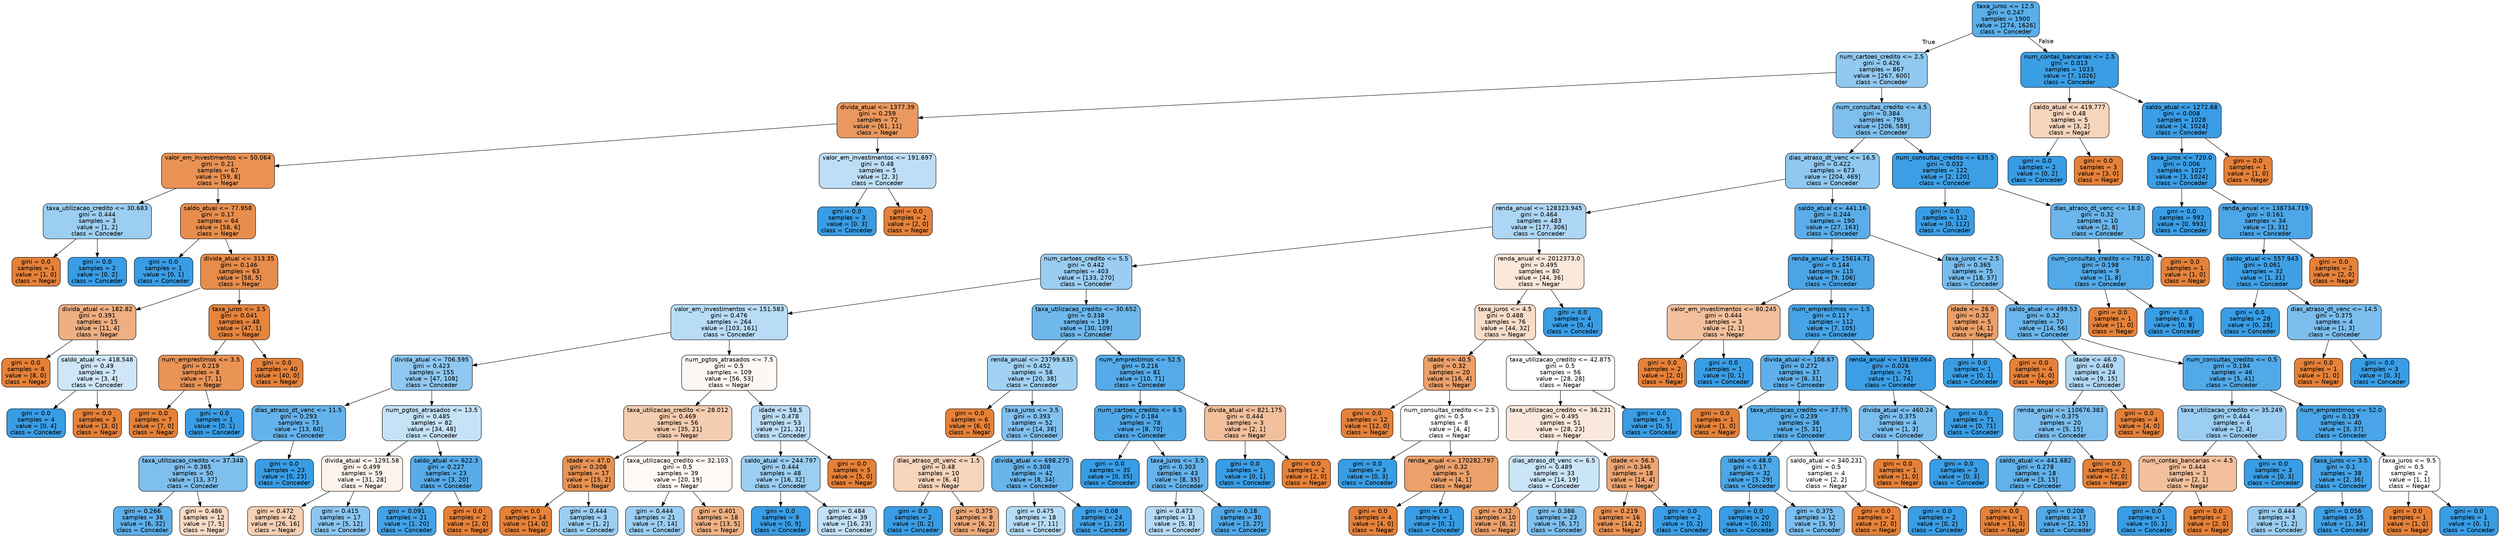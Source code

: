 digraph Tree {
node [shape=box, style="filled, rounded", color="black", fontname=helvetica] ;
edge [fontname=helvetica] ;
0 [label="taxa_juros <= 12.5\ngini = 0.247\nsamples = 1900\nvalue = [274, 1626]\nclass = Conceder", fillcolor="#5aaee9"] ;
1 [label="num_cartoes_credito <= 2.5\ngini = 0.426\nsamples = 867\nvalue = [267, 600]\nclass = Conceder", fillcolor="#91c9f1"] ;
0 -> 1 [labeldistance=2.5, labelangle=45, headlabel="True"] ;
2 [label="divida_atual <= 1377.39\ngini = 0.259\nsamples = 72\nvalue = [61, 11]\nclass = Negar", fillcolor="#ea985d"] ;
1 -> 2 ;
3 [label="valor_em_investimentos <= 50.064\ngini = 0.21\nsamples = 67\nvalue = [59, 8]\nclass = Negar", fillcolor="#e99254"] ;
2 -> 3 ;
4 [label="taxa_utilizacao_credito <= 30.683\ngini = 0.444\nsamples = 3\nvalue = [1, 2]\nclass = Conceder", fillcolor="#9ccef2"] ;
3 -> 4 ;
5 [label="gini = 0.0\nsamples = 1\nvalue = [1, 0]\nclass = Negar", fillcolor="#e58139"] ;
4 -> 5 ;
6 [label="gini = 0.0\nsamples = 2\nvalue = [0, 2]\nclass = Conceder", fillcolor="#399de5"] ;
4 -> 6 ;
7 [label="saldo_atual <= 77.958\ngini = 0.17\nsamples = 64\nvalue = [58, 6]\nclass = Negar", fillcolor="#e88e4d"] ;
3 -> 7 ;
8 [label="gini = 0.0\nsamples = 1\nvalue = [0, 1]\nclass = Conceder", fillcolor="#399de5"] ;
7 -> 8 ;
9 [label="divida_atual <= 313.35\ngini = 0.146\nsamples = 63\nvalue = [58, 5]\nclass = Negar", fillcolor="#e78c4a"] ;
7 -> 9 ;
10 [label="divida_atual <= 182.82\ngini = 0.391\nsamples = 15\nvalue = [11, 4]\nclass = Negar", fillcolor="#eeaf81"] ;
9 -> 10 ;
11 [label="gini = 0.0\nsamples = 8\nvalue = [8, 0]\nclass = Negar", fillcolor="#e58139"] ;
10 -> 11 ;
12 [label="saldo_atual <= 418.548\ngini = 0.49\nsamples = 7\nvalue = [3, 4]\nclass = Conceder", fillcolor="#cee6f8"] ;
10 -> 12 ;
13 [label="gini = 0.0\nsamples = 4\nvalue = [0, 4]\nclass = Conceder", fillcolor="#399de5"] ;
12 -> 13 ;
14 [label="gini = 0.0\nsamples = 3\nvalue = [3, 0]\nclass = Negar", fillcolor="#e58139"] ;
12 -> 14 ;
15 [label="taxa_juros <= 3.5\ngini = 0.041\nsamples = 48\nvalue = [47, 1]\nclass = Negar", fillcolor="#e6843d"] ;
9 -> 15 ;
16 [label="num_emprestimos <= 3.5\ngini = 0.219\nsamples = 8\nvalue = [7, 1]\nclass = Negar", fillcolor="#e99355"] ;
15 -> 16 ;
17 [label="gini = 0.0\nsamples = 7\nvalue = [7, 0]\nclass = Negar", fillcolor="#e58139"] ;
16 -> 17 ;
18 [label="gini = 0.0\nsamples = 1\nvalue = [0, 1]\nclass = Conceder", fillcolor="#399de5"] ;
16 -> 18 ;
19 [label="gini = 0.0\nsamples = 40\nvalue = [40, 0]\nclass = Negar", fillcolor="#e58139"] ;
15 -> 19 ;
20 [label="valor_em_investimentos <= 191.697\ngini = 0.48\nsamples = 5\nvalue = [2, 3]\nclass = Conceder", fillcolor="#bddef6"] ;
2 -> 20 ;
21 [label="gini = 0.0\nsamples = 3\nvalue = [0, 3]\nclass = Conceder", fillcolor="#399de5"] ;
20 -> 21 ;
22 [label="gini = 0.0\nsamples = 2\nvalue = [2, 0]\nclass = Negar", fillcolor="#e58139"] ;
20 -> 22 ;
23 [label="num_consultas_credito <= 4.5\ngini = 0.384\nsamples = 795\nvalue = [206, 589]\nclass = Conceder", fillcolor="#7ebfee"] ;
1 -> 23 ;
24 [label="dias_atraso_dt_venc <= 16.5\ngini = 0.422\nsamples = 673\nvalue = [204, 469]\nclass = Conceder", fillcolor="#8fc8f0"] ;
23 -> 24 ;
25 [label="renda_anual <= 128323.945\ngini = 0.464\nsamples = 483\nvalue = [177, 306]\nclass = Conceder", fillcolor="#acd6f4"] ;
24 -> 25 ;
26 [label="num_cartoes_credito <= 5.5\ngini = 0.442\nsamples = 403\nvalue = [133, 270]\nclass = Conceder", fillcolor="#9bcdf2"] ;
25 -> 26 ;
27 [label="valor_em_investimentos <= 151.583\ngini = 0.476\nsamples = 264\nvalue = [103, 161]\nclass = Conceder", fillcolor="#b8dcf6"] ;
26 -> 27 ;
28 [label="divida_atual <= 706.595\ngini = 0.423\nsamples = 155\nvalue = [47, 108]\nclass = Conceder", fillcolor="#8fc8f0"] ;
27 -> 28 ;
29 [label="dias_atraso_dt_venc <= 11.5\ngini = 0.293\nsamples = 73\nvalue = [13, 60]\nclass = Conceder", fillcolor="#64b2eb"] ;
28 -> 29 ;
30 [label="taxa_utilizacao_credito <= 37.348\ngini = 0.385\nsamples = 50\nvalue = [13, 37]\nclass = Conceder", fillcolor="#7fbfee"] ;
29 -> 30 ;
31 [label="gini = 0.266\nsamples = 38\nvalue = [6, 32]\nclass = Conceder", fillcolor="#5eafea"] ;
30 -> 31 ;
32 [label="gini = 0.486\nsamples = 12\nvalue = [7, 5]\nclass = Negar", fillcolor="#f8dbc6"] ;
30 -> 32 ;
33 [label="gini = 0.0\nsamples = 23\nvalue = [0, 23]\nclass = Conceder", fillcolor="#399de5"] ;
29 -> 33 ;
34 [label="num_pgtos_atrasados <= 13.5\ngini = 0.485\nsamples = 82\nvalue = [34, 48]\nclass = Conceder", fillcolor="#c5e2f7"] ;
28 -> 34 ;
35 [label="divida_atual <= 1291.58\ngini = 0.499\nsamples = 59\nvalue = [31, 28]\nclass = Negar", fillcolor="#fcf3ec"] ;
34 -> 35 ;
36 [label="gini = 0.472\nsamples = 42\nvalue = [26, 16]\nclass = Negar", fillcolor="#f5cfb3"] ;
35 -> 36 ;
37 [label="gini = 0.415\nsamples = 17\nvalue = [5, 12]\nclass = Conceder", fillcolor="#8bc6f0"] ;
35 -> 37 ;
38 [label="saldo_atual <= 622.3\ngini = 0.227\nsamples = 23\nvalue = [3, 20]\nclass = Conceder", fillcolor="#57ace9"] ;
34 -> 38 ;
39 [label="gini = 0.091\nsamples = 21\nvalue = [1, 20]\nclass = Conceder", fillcolor="#43a2e6"] ;
38 -> 39 ;
40 [label="gini = 0.0\nsamples = 2\nvalue = [2, 0]\nclass = Negar", fillcolor="#e58139"] ;
38 -> 40 ;
41 [label="num_pgtos_atrasados <= 7.5\ngini = 0.5\nsamples = 109\nvalue = [56, 53]\nclass = Negar", fillcolor="#fef8f4"] ;
27 -> 41 ;
42 [label="taxa_utilizacao_credito <= 28.012\ngini = 0.469\nsamples = 56\nvalue = [35, 21]\nclass = Negar", fillcolor="#f5cdb0"] ;
41 -> 42 ;
43 [label="idade <= 47.0\ngini = 0.208\nsamples = 17\nvalue = [15, 2]\nclass = Negar", fillcolor="#e89253"] ;
42 -> 43 ;
44 [label="gini = 0.0\nsamples = 14\nvalue = [14, 0]\nclass = Negar", fillcolor="#e58139"] ;
43 -> 44 ;
45 [label="gini = 0.444\nsamples = 3\nvalue = [1, 2]\nclass = Conceder", fillcolor="#9ccef2"] ;
43 -> 45 ;
46 [label="taxa_utilizacao_credito <= 32.103\ngini = 0.5\nsamples = 39\nvalue = [20, 19]\nclass = Negar", fillcolor="#fef9f5"] ;
42 -> 46 ;
47 [label="gini = 0.444\nsamples = 21\nvalue = [7, 14]\nclass = Conceder", fillcolor="#9ccef2"] ;
46 -> 47 ;
48 [label="gini = 0.401\nsamples = 18\nvalue = [13, 5]\nclass = Negar", fillcolor="#efb185"] ;
46 -> 48 ;
49 [label="idade <= 58.5\ngini = 0.478\nsamples = 53\nvalue = [21, 32]\nclass = Conceder", fillcolor="#bbddf6"] ;
41 -> 49 ;
50 [label="saldo_atual <= 244.797\ngini = 0.444\nsamples = 48\nvalue = [16, 32]\nclass = Conceder", fillcolor="#9ccef2"] ;
49 -> 50 ;
51 [label="gini = 0.0\nsamples = 9\nvalue = [0, 9]\nclass = Conceder", fillcolor="#399de5"] ;
50 -> 51 ;
52 [label="gini = 0.484\nsamples = 39\nvalue = [16, 23]\nclass = Conceder", fillcolor="#c3e1f7"] ;
50 -> 52 ;
53 [label="gini = 0.0\nsamples = 5\nvalue = [5, 0]\nclass = Negar", fillcolor="#e58139"] ;
49 -> 53 ;
54 [label="taxa_utilizacao_credito <= 30.652\ngini = 0.338\nsamples = 139\nvalue = [30, 109]\nclass = Conceder", fillcolor="#6fb8ec"] ;
26 -> 54 ;
55 [label="renda_anual <= 23799.635\ngini = 0.452\nsamples = 58\nvalue = [20, 38]\nclass = Conceder", fillcolor="#a1d1f3"] ;
54 -> 55 ;
56 [label="gini = 0.0\nsamples = 6\nvalue = [6, 0]\nclass = Negar", fillcolor="#e58139"] ;
55 -> 56 ;
57 [label="taxa_juros <= 3.5\ngini = 0.393\nsamples = 52\nvalue = [14, 38]\nclass = Conceder", fillcolor="#82c1ef"] ;
55 -> 57 ;
58 [label="dias_atraso_dt_venc <= 1.5\ngini = 0.48\nsamples = 10\nvalue = [6, 4]\nclass = Negar", fillcolor="#f6d5bd"] ;
57 -> 58 ;
59 [label="gini = 0.0\nsamples = 2\nvalue = [0, 2]\nclass = Conceder", fillcolor="#399de5"] ;
58 -> 59 ;
60 [label="gini = 0.375\nsamples = 8\nvalue = [6, 2]\nclass = Negar", fillcolor="#eeab7b"] ;
58 -> 60 ;
61 [label="divida_atual <= 698.275\ngini = 0.308\nsamples = 42\nvalue = [8, 34]\nclass = Conceder", fillcolor="#68b4eb"] ;
57 -> 61 ;
62 [label="gini = 0.475\nsamples = 18\nvalue = [7, 11]\nclass = Conceder", fillcolor="#b7dbf6"] ;
61 -> 62 ;
63 [label="gini = 0.08\nsamples = 24\nvalue = [1, 23]\nclass = Conceder", fillcolor="#42a1e6"] ;
61 -> 63 ;
64 [label="num_emprestimos <= 52.5\ngini = 0.216\nsamples = 81\nvalue = [10, 71]\nclass = Conceder", fillcolor="#55abe9"] ;
54 -> 64 ;
65 [label="num_cartoes_credito <= 6.5\ngini = 0.184\nsamples = 78\nvalue = [8, 70]\nclass = Conceder", fillcolor="#50a8e8"] ;
64 -> 65 ;
66 [label="gini = 0.0\nsamples = 35\nvalue = [0, 35]\nclass = Conceder", fillcolor="#399de5"] ;
65 -> 66 ;
67 [label="taxa_juros <= 3.5\ngini = 0.303\nsamples = 43\nvalue = [8, 35]\nclass = Conceder", fillcolor="#66b3eb"] ;
65 -> 67 ;
68 [label="gini = 0.473\nsamples = 13\nvalue = [5, 8]\nclass = Conceder", fillcolor="#b5daf5"] ;
67 -> 68 ;
69 [label="gini = 0.18\nsamples = 30\nvalue = [3, 27]\nclass = Conceder", fillcolor="#4fa8e8"] ;
67 -> 69 ;
70 [label="divida_atual <= 821.175\ngini = 0.444\nsamples = 3\nvalue = [2, 1]\nclass = Negar", fillcolor="#f2c09c"] ;
64 -> 70 ;
71 [label="gini = 0.0\nsamples = 1\nvalue = [0, 1]\nclass = Conceder", fillcolor="#399de5"] ;
70 -> 71 ;
72 [label="gini = 0.0\nsamples = 2\nvalue = [2, 0]\nclass = Negar", fillcolor="#e58139"] ;
70 -> 72 ;
73 [label="renda_anual <= 2012373.0\ngini = 0.495\nsamples = 80\nvalue = [44, 36]\nclass = Negar", fillcolor="#fae8db"] ;
25 -> 73 ;
74 [label="taxa_juros <= 4.5\ngini = 0.488\nsamples = 76\nvalue = [44, 32]\nclass = Negar", fillcolor="#f8ddc9"] ;
73 -> 74 ;
75 [label="idade <= 40.5\ngini = 0.32\nsamples = 20\nvalue = [16, 4]\nclass = Negar", fillcolor="#eca06a"] ;
74 -> 75 ;
76 [label="gini = 0.0\nsamples = 12\nvalue = [12, 0]\nclass = Negar", fillcolor="#e58139"] ;
75 -> 76 ;
77 [label="num_consultas_credito <= 2.5\ngini = 0.5\nsamples = 8\nvalue = [4, 4]\nclass = Negar", fillcolor="#ffffff"] ;
75 -> 77 ;
78 [label="gini = 0.0\nsamples = 3\nvalue = [0, 3]\nclass = Conceder", fillcolor="#399de5"] ;
77 -> 78 ;
79 [label="renda_anual <= 170282.797\ngini = 0.32\nsamples = 5\nvalue = [4, 1]\nclass = Negar", fillcolor="#eca06a"] ;
77 -> 79 ;
80 [label="gini = 0.0\nsamples = 4\nvalue = [4, 0]\nclass = Negar", fillcolor="#e58139"] ;
79 -> 80 ;
81 [label="gini = 0.0\nsamples = 1\nvalue = [0, 1]\nclass = Conceder", fillcolor="#399de5"] ;
79 -> 81 ;
82 [label="taxa_utilizacao_credito <= 42.875\ngini = 0.5\nsamples = 56\nvalue = [28, 28]\nclass = Negar", fillcolor="#ffffff"] ;
74 -> 82 ;
83 [label="taxa_utilizacao_credito <= 36.231\ngini = 0.495\nsamples = 51\nvalue = [28, 23]\nclass = Negar", fillcolor="#fae8dc"] ;
82 -> 83 ;
84 [label="dias_atraso_dt_venc <= 6.5\ngini = 0.489\nsamples = 33\nvalue = [14, 19]\nclass = Conceder", fillcolor="#cbe5f8"] ;
83 -> 84 ;
85 [label="gini = 0.32\nsamples = 10\nvalue = [8, 2]\nclass = Negar", fillcolor="#eca06a"] ;
84 -> 85 ;
86 [label="gini = 0.386\nsamples = 23\nvalue = [6, 17]\nclass = Conceder", fillcolor="#7fc0ee"] ;
84 -> 86 ;
87 [label="idade <= 56.5\ngini = 0.346\nsamples = 18\nvalue = [14, 4]\nclass = Negar", fillcolor="#eca572"] ;
83 -> 87 ;
88 [label="gini = 0.219\nsamples = 16\nvalue = [14, 2]\nclass = Negar", fillcolor="#e99355"] ;
87 -> 88 ;
89 [label="gini = 0.0\nsamples = 2\nvalue = [0, 2]\nclass = Conceder", fillcolor="#399de5"] ;
87 -> 89 ;
90 [label="gini = 0.0\nsamples = 5\nvalue = [0, 5]\nclass = Conceder", fillcolor="#399de5"] ;
82 -> 90 ;
91 [label="gini = 0.0\nsamples = 4\nvalue = [0, 4]\nclass = Conceder", fillcolor="#399de5"] ;
73 -> 91 ;
92 [label="saldo_atual <= 441.16\ngini = 0.244\nsamples = 190\nvalue = [27, 163]\nclass = Conceder", fillcolor="#5aade9"] ;
24 -> 92 ;
93 [label="renda_anual <= 15614.71\ngini = 0.144\nsamples = 115\nvalue = [9, 106]\nclass = Conceder", fillcolor="#4aa5e7"] ;
92 -> 93 ;
94 [label="valor_em_investimentos <= 80.245\ngini = 0.444\nsamples = 3\nvalue = [2, 1]\nclass = Negar", fillcolor="#f2c09c"] ;
93 -> 94 ;
95 [label="gini = 0.0\nsamples = 2\nvalue = [2, 0]\nclass = Negar", fillcolor="#e58139"] ;
94 -> 95 ;
96 [label="gini = 0.0\nsamples = 1\nvalue = [0, 1]\nclass = Conceder", fillcolor="#399de5"] ;
94 -> 96 ;
97 [label="num_emprestimos <= 1.5\ngini = 0.117\nsamples = 112\nvalue = [7, 105]\nclass = Conceder", fillcolor="#46a4e7"] ;
93 -> 97 ;
98 [label="divida_atual <= 108.67\ngini = 0.272\nsamples = 37\nvalue = [6, 31]\nclass = Conceder", fillcolor="#5fb0ea"] ;
97 -> 98 ;
99 [label="gini = 0.0\nsamples = 1\nvalue = [1, 0]\nclass = Negar", fillcolor="#e58139"] ;
98 -> 99 ;
100 [label="taxa_utilizacao_credito <= 37.75\ngini = 0.239\nsamples = 36\nvalue = [5, 31]\nclass = Conceder", fillcolor="#59ade9"] ;
98 -> 100 ;
101 [label="idade <= 48.0\ngini = 0.17\nsamples = 32\nvalue = [3, 29]\nclass = Conceder", fillcolor="#4da7e8"] ;
100 -> 101 ;
102 [label="gini = 0.0\nsamples = 20\nvalue = [0, 20]\nclass = Conceder", fillcolor="#399de5"] ;
101 -> 102 ;
103 [label="gini = 0.375\nsamples = 12\nvalue = [3, 9]\nclass = Conceder", fillcolor="#7bbeee"] ;
101 -> 103 ;
104 [label="saldo_atual <= 340.231\ngini = 0.5\nsamples = 4\nvalue = [2, 2]\nclass = Negar", fillcolor="#ffffff"] ;
100 -> 104 ;
105 [label="gini = 0.0\nsamples = 2\nvalue = [2, 0]\nclass = Negar", fillcolor="#e58139"] ;
104 -> 105 ;
106 [label="gini = 0.0\nsamples = 2\nvalue = [0, 2]\nclass = Conceder", fillcolor="#399de5"] ;
104 -> 106 ;
107 [label="renda_anual <= 18199.064\ngini = 0.026\nsamples = 75\nvalue = [1, 74]\nclass = Conceder", fillcolor="#3c9ee5"] ;
97 -> 107 ;
108 [label="divida_atual <= 460.24\ngini = 0.375\nsamples = 4\nvalue = [1, 3]\nclass = Conceder", fillcolor="#7bbeee"] ;
107 -> 108 ;
109 [label="gini = 0.0\nsamples = 1\nvalue = [1, 0]\nclass = Negar", fillcolor="#e58139"] ;
108 -> 109 ;
110 [label="gini = 0.0\nsamples = 3\nvalue = [0, 3]\nclass = Conceder", fillcolor="#399de5"] ;
108 -> 110 ;
111 [label="gini = 0.0\nsamples = 71\nvalue = [0, 71]\nclass = Conceder", fillcolor="#399de5"] ;
107 -> 111 ;
112 [label="taxa_juros <= 2.5\ngini = 0.365\nsamples = 75\nvalue = [18, 57]\nclass = Conceder", fillcolor="#78bced"] ;
92 -> 112 ;
113 [label="idade <= 26.5\ngini = 0.32\nsamples = 5\nvalue = [4, 1]\nclass = Negar", fillcolor="#eca06a"] ;
112 -> 113 ;
114 [label="gini = 0.0\nsamples = 1\nvalue = [0, 1]\nclass = Conceder", fillcolor="#399de5"] ;
113 -> 114 ;
115 [label="gini = 0.0\nsamples = 4\nvalue = [4, 0]\nclass = Negar", fillcolor="#e58139"] ;
113 -> 115 ;
116 [label="saldo_atual <= 499.53\ngini = 0.32\nsamples = 70\nvalue = [14, 56]\nclass = Conceder", fillcolor="#6ab6ec"] ;
112 -> 116 ;
117 [label="idade <= 46.0\ngini = 0.469\nsamples = 24\nvalue = [9, 15]\nclass = Conceder", fillcolor="#b0d8f5"] ;
116 -> 117 ;
118 [label="renda_anual <= 110676.383\ngini = 0.375\nsamples = 20\nvalue = [5, 15]\nclass = Conceder", fillcolor="#7bbeee"] ;
117 -> 118 ;
119 [label="saldo_atual <= 441.682\ngini = 0.278\nsamples = 18\nvalue = [3, 15]\nclass = Conceder", fillcolor="#61b1ea"] ;
118 -> 119 ;
120 [label="gini = 0.0\nsamples = 1\nvalue = [1, 0]\nclass = Negar", fillcolor="#e58139"] ;
119 -> 120 ;
121 [label="gini = 0.208\nsamples = 17\nvalue = [2, 15]\nclass = Conceder", fillcolor="#53aae8"] ;
119 -> 121 ;
122 [label="gini = 0.0\nsamples = 2\nvalue = [2, 0]\nclass = Negar", fillcolor="#e58139"] ;
118 -> 122 ;
123 [label="gini = 0.0\nsamples = 4\nvalue = [4, 0]\nclass = Negar", fillcolor="#e58139"] ;
117 -> 123 ;
124 [label="num_consultas_credito <= 0.5\ngini = 0.194\nsamples = 46\nvalue = [5, 41]\nclass = Conceder", fillcolor="#51a9e8"] ;
116 -> 124 ;
125 [label="taxa_utilizacao_credito <= 35.249\ngini = 0.444\nsamples = 6\nvalue = [2, 4]\nclass = Conceder", fillcolor="#9ccef2"] ;
124 -> 125 ;
126 [label="num_contas_bancarias <= 4.5\ngini = 0.444\nsamples = 3\nvalue = [2, 1]\nclass = Negar", fillcolor="#f2c09c"] ;
125 -> 126 ;
127 [label="gini = 0.0\nsamples = 1\nvalue = [0, 1]\nclass = Conceder", fillcolor="#399de5"] ;
126 -> 127 ;
128 [label="gini = 0.0\nsamples = 2\nvalue = [2, 0]\nclass = Negar", fillcolor="#e58139"] ;
126 -> 128 ;
129 [label="gini = 0.0\nsamples = 3\nvalue = [0, 3]\nclass = Conceder", fillcolor="#399de5"] ;
125 -> 129 ;
130 [label="num_emprestimos <= 52.0\ngini = 0.139\nsamples = 40\nvalue = [3, 37]\nclass = Conceder", fillcolor="#49a5e7"] ;
124 -> 130 ;
131 [label="taxa_juros <= 3.5\ngini = 0.1\nsamples = 38\nvalue = [2, 36]\nclass = Conceder", fillcolor="#44a2e6"] ;
130 -> 131 ;
132 [label="gini = 0.444\nsamples = 3\nvalue = [1, 2]\nclass = Conceder", fillcolor="#9ccef2"] ;
131 -> 132 ;
133 [label="gini = 0.056\nsamples = 35\nvalue = [1, 34]\nclass = Conceder", fillcolor="#3fa0e6"] ;
131 -> 133 ;
134 [label="taxa_juros <= 9.5\ngini = 0.5\nsamples = 2\nvalue = [1, 1]\nclass = Negar", fillcolor="#ffffff"] ;
130 -> 134 ;
135 [label="gini = 0.0\nsamples = 1\nvalue = [1, 0]\nclass = Negar", fillcolor="#e58139"] ;
134 -> 135 ;
136 [label="gini = 0.0\nsamples = 1\nvalue = [0, 1]\nclass = Conceder", fillcolor="#399de5"] ;
134 -> 136 ;
137 [label="num_consultas_credito <= 635.5\ngini = 0.032\nsamples = 122\nvalue = [2, 120]\nclass = Conceder", fillcolor="#3c9fe5"] ;
23 -> 137 ;
138 [label="gini = 0.0\nsamples = 112\nvalue = [0, 112]\nclass = Conceder", fillcolor="#399de5"] ;
137 -> 138 ;
139 [label="dias_atraso_dt_venc <= 18.0\ngini = 0.32\nsamples = 10\nvalue = [2, 8]\nclass = Conceder", fillcolor="#6ab6ec"] ;
137 -> 139 ;
140 [label="num_consultas_credito <= 791.0\ngini = 0.198\nsamples = 9\nvalue = [1, 8]\nclass = Conceder", fillcolor="#52a9e8"] ;
139 -> 140 ;
141 [label="gini = 0.0\nsamples = 1\nvalue = [1, 0]\nclass = Negar", fillcolor="#e58139"] ;
140 -> 141 ;
142 [label="gini = 0.0\nsamples = 8\nvalue = [0, 8]\nclass = Conceder", fillcolor="#399de5"] ;
140 -> 142 ;
143 [label="gini = 0.0\nsamples = 1\nvalue = [1, 0]\nclass = Negar", fillcolor="#e58139"] ;
139 -> 143 ;
144 [label="num_contas_bancarias <= 2.5\ngini = 0.013\nsamples = 1033\nvalue = [7, 1026]\nclass = Conceder", fillcolor="#3a9ee5"] ;
0 -> 144 [labeldistance=2.5, labelangle=-45, headlabel="False"] ;
145 [label="saldo_atual <= 419.777\ngini = 0.48\nsamples = 5\nvalue = [3, 2]\nclass = Negar", fillcolor="#f6d5bd"] ;
144 -> 145 ;
146 [label="gini = 0.0\nsamples = 2\nvalue = [0, 2]\nclass = Conceder", fillcolor="#399de5"] ;
145 -> 146 ;
147 [label="gini = 0.0\nsamples = 3\nvalue = [3, 0]\nclass = Negar", fillcolor="#e58139"] ;
145 -> 147 ;
148 [label="saldo_atual <= 1272.68\ngini = 0.008\nsamples = 1028\nvalue = [4, 1024]\nclass = Conceder", fillcolor="#3a9de5"] ;
144 -> 148 ;
149 [label="taxa_juros <= 720.0\ngini = 0.006\nsamples = 1027\nvalue = [3, 1024]\nclass = Conceder", fillcolor="#3a9de5"] ;
148 -> 149 ;
150 [label="gini = 0.0\nsamples = 993\nvalue = [0, 993]\nclass = Conceder", fillcolor="#399de5"] ;
149 -> 150 ;
151 [label="renda_anual <= 138734.719\ngini = 0.161\nsamples = 34\nvalue = [3, 31]\nclass = Conceder", fillcolor="#4ca6e8"] ;
149 -> 151 ;
152 [label="saldo_atual <= 557.943\ngini = 0.061\nsamples = 32\nvalue = [1, 31]\nclass = Conceder", fillcolor="#3fa0e6"] ;
151 -> 152 ;
153 [label="gini = 0.0\nsamples = 28\nvalue = [0, 28]\nclass = Conceder", fillcolor="#399de5"] ;
152 -> 153 ;
154 [label="dias_atraso_dt_venc <= 14.5\ngini = 0.375\nsamples = 4\nvalue = [1, 3]\nclass = Conceder", fillcolor="#7bbeee"] ;
152 -> 154 ;
155 [label="gini = 0.0\nsamples = 1\nvalue = [1, 0]\nclass = Negar", fillcolor="#e58139"] ;
154 -> 155 ;
156 [label="gini = 0.0\nsamples = 3\nvalue = [0, 3]\nclass = Conceder", fillcolor="#399de5"] ;
154 -> 156 ;
157 [label="gini = 0.0\nsamples = 2\nvalue = [2, 0]\nclass = Negar", fillcolor="#e58139"] ;
151 -> 157 ;
158 [label="gini = 0.0\nsamples = 1\nvalue = [1, 0]\nclass = Negar", fillcolor="#e58139"] ;
148 -> 158 ;
}